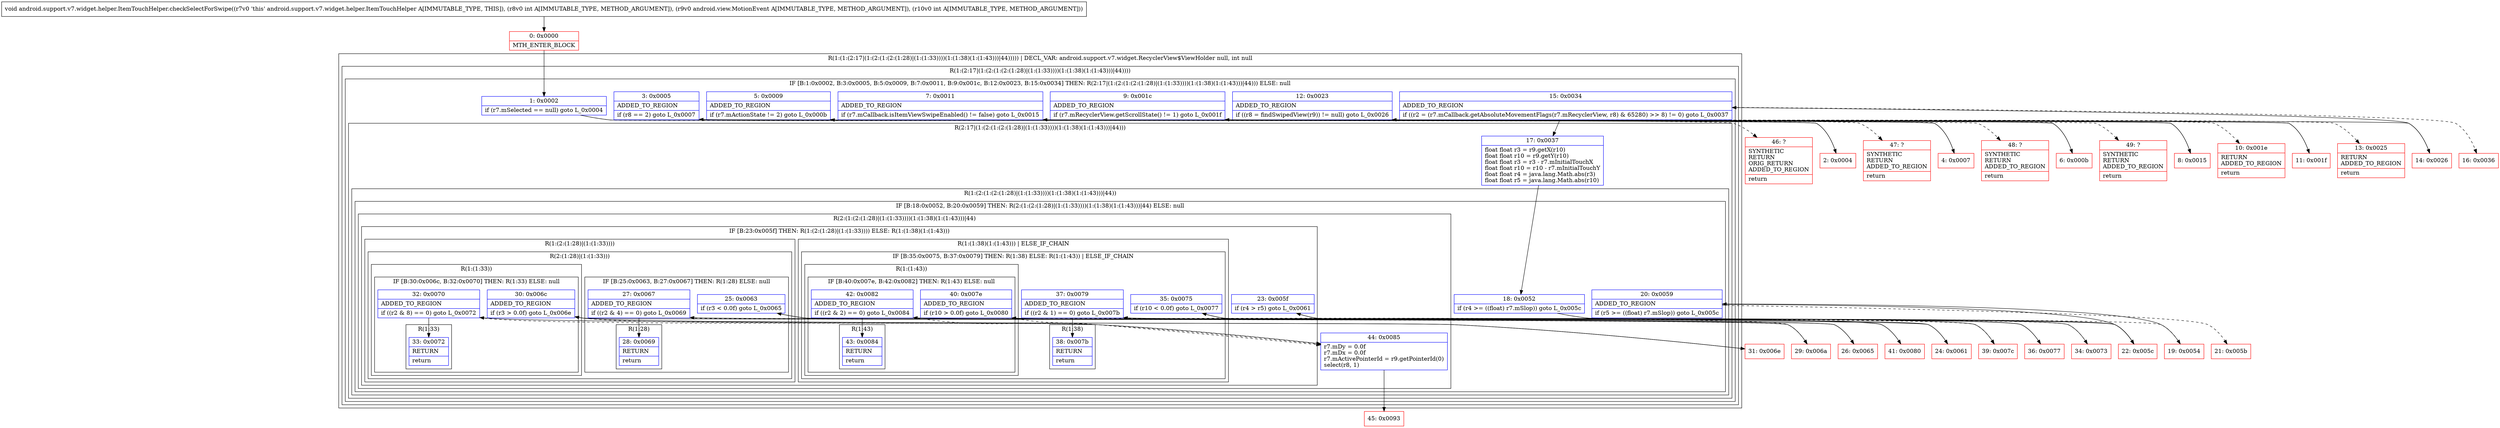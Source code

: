 digraph "CFG forandroid.support.v7.widget.helper.ItemTouchHelper.checkSelectForSwipe(ILandroid\/view\/MotionEvent;I)V" {
subgraph cluster_Region_1271335336 {
label = "R(1:(1:(2:17|(1:(2:(1:(2:(1:28)|(1:(1:33))))(1:(1:38)(1:(1:43)))|44))))) | DECL_VAR: android.support.v7.widget.RecyclerView$ViewHolder null, int null\l";
node [shape=record,color=blue];
subgraph cluster_Region_1136074292 {
label = "R(1:(2:17|(1:(2:(1:(2:(1:28)|(1:(1:33))))(1:(1:38)(1:(1:43)))|44))))";
node [shape=record,color=blue];
subgraph cluster_IfRegion_432840126 {
label = "IF [B:1:0x0002, B:3:0x0005, B:5:0x0009, B:7:0x0011, B:9:0x001c, B:12:0x0023, B:15:0x0034] THEN: R(2:17|(1:(2:(1:(2:(1:28)|(1:(1:33))))(1:(1:38)(1:(1:43)))|44))) ELSE: null";
node [shape=record,color=blue];
Node_1 [shape=record,label="{1\:\ 0x0002|if (r7.mSelected == null) goto L_0x0004\l}"];
Node_3 [shape=record,label="{3\:\ 0x0005|ADDED_TO_REGION\l|if (r8 == 2) goto L_0x0007\l}"];
Node_5 [shape=record,label="{5\:\ 0x0009|ADDED_TO_REGION\l|if (r7.mActionState != 2) goto L_0x000b\l}"];
Node_7 [shape=record,label="{7\:\ 0x0011|ADDED_TO_REGION\l|if (r7.mCallback.isItemViewSwipeEnabled() != false) goto L_0x0015\l}"];
Node_9 [shape=record,label="{9\:\ 0x001c|ADDED_TO_REGION\l|if (r7.mRecyclerView.getScrollState() != 1) goto L_0x001f\l}"];
Node_12 [shape=record,label="{12\:\ 0x0023|ADDED_TO_REGION\l|if ((r8 = findSwipedView(r9)) != null) goto L_0x0026\l}"];
Node_15 [shape=record,label="{15\:\ 0x0034|ADDED_TO_REGION\l|if ((r2 = (r7.mCallback.getAbsoluteMovementFlags(r7.mRecyclerView, r8) & 65280) \>\> 8) != 0) goto L_0x0037\l}"];
subgraph cluster_Region_611772550 {
label = "R(2:17|(1:(2:(1:(2:(1:28)|(1:(1:33))))(1:(1:38)(1:(1:43)))|44)))";
node [shape=record,color=blue];
Node_17 [shape=record,label="{17\:\ 0x0037|float float r3 = r9.getX(r10)\lfloat float r10 = r9.getY(r10)\lfloat float r3 = r3 \- r7.mInitialTouchX\lfloat float r10 = r10 \- r7.mInitialTouchY\lfloat float r4 = java.lang.Math.abs(r3)\lfloat float r5 = java.lang.Math.abs(r10)\l}"];
subgraph cluster_Region_1652470556 {
label = "R(1:(2:(1:(2:(1:28)|(1:(1:33))))(1:(1:38)(1:(1:43)))|44))";
node [shape=record,color=blue];
subgraph cluster_IfRegion_1944143040 {
label = "IF [B:18:0x0052, B:20:0x0059] THEN: R(2:(1:(2:(1:28)|(1:(1:33))))(1:(1:38)(1:(1:43)))|44) ELSE: null";
node [shape=record,color=blue];
Node_18 [shape=record,label="{18\:\ 0x0052|if (r4 \>= ((float) r7.mSlop)) goto L_0x005c\l}"];
Node_20 [shape=record,label="{20\:\ 0x0059|ADDED_TO_REGION\l|if (r5 \>= ((float) r7.mSlop)) goto L_0x005c\l}"];
subgraph cluster_Region_285703346 {
label = "R(2:(1:(2:(1:28)|(1:(1:33))))(1:(1:38)(1:(1:43)))|44)";
node [shape=record,color=blue];
subgraph cluster_IfRegion_897292567 {
label = "IF [B:23:0x005f] THEN: R(1:(2:(1:28)|(1:(1:33)))) ELSE: R(1:(1:38)(1:(1:43)))";
node [shape=record,color=blue];
Node_23 [shape=record,label="{23\:\ 0x005f|if (r4 \> r5) goto L_0x0061\l}"];
subgraph cluster_Region_1782224408 {
label = "R(1:(2:(1:28)|(1:(1:33))))";
node [shape=record,color=blue];
subgraph cluster_Region_401000332 {
label = "R(2:(1:28)|(1:(1:33)))";
node [shape=record,color=blue];
subgraph cluster_IfRegion_1835135656 {
label = "IF [B:25:0x0063, B:27:0x0067] THEN: R(1:28) ELSE: null";
node [shape=record,color=blue];
Node_25 [shape=record,label="{25\:\ 0x0063|if (r3 \< 0.0f) goto L_0x0065\l}"];
Node_27 [shape=record,label="{27\:\ 0x0067|ADDED_TO_REGION\l|if ((r2 & 4) == 0) goto L_0x0069\l}"];
subgraph cluster_Region_9924671 {
label = "R(1:28)";
node [shape=record,color=blue];
Node_28 [shape=record,label="{28\:\ 0x0069|RETURN\l|return\l}"];
}
}
subgraph cluster_Region_719285875 {
label = "R(1:(1:33))";
node [shape=record,color=blue];
subgraph cluster_IfRegion_1797631780 {
label = "IF [B:30:0x006c, B:32:0x0070] THEN: R(1:33) ELSE: null";
node [shape=record,color=blue];
Node_30 [shape=record,label="{30\:\ 0x006c|ADDED_TO_REGION\l|if (r3 \> 0.0f) goto L_0x006e\l}"];
Node_32 [shape=record,label="{32\:\ 0x0070|ADDED_TO_REGION\l|if ((r2 & 8) == 0) goto L_0x0072\l}"];
subgraph cluster_Region_342603622 {
label = "R(1:33)";
node [shape=record,color=blue];
Node_33 [shape=record,label="{33\:\ 0x0072|RETURN\l|return\l}"];
}
}
}
}
}
subgraph cluster_Region_898681024 {
label = "R(1:(1:38)(1:(1:43))) | ELSE_IF_CHAIN\l";
node [shape=record,color=blue];
subgraph cluster_IfRegion_47643376 {
label = "IF [B:35:0x0075, B:37:0x0079] THEN: R(1:38) ELSE: R(1:(1:43)) | ELSE_IF_CHAIN\l";
node [shape=record,color=blue];
Node_35 [shape=record,label="{35\:\ 0x0075|if (r10 \< 0.0f) goto L_0x0077\l}"];
Node_37 [shape=record,label="{37\:\ 0x0079|ADDED_TO_REGION\l|if ((r2 & 1) == 0) goto L_0x007b\l}"];
subgraph cluster_Region_247288005 {
label = "R(1:38)";
node [shape=record,color=blue];
Node_38 [shape=record,label="{38\:\ 0x007b|RETURN\l|return\l}"];
}
subgraph cluster_Region_1606421399 {
label = "R(1:(1:43))";
node [shape=record,color=blue];
subgraph cluster_IfRegion_293011700 {
label = "IF [B:40:0x007e, B:42:0x0082] THEN: R(1:43) ELSE: null";
node [shape=record,color=blue];
Node_40 [shape=record,label="{40\:\ 0x007e|ADDED_TO_REGION\l|if (r10 \> 0.0f) goto L_0x0080\l}"];
Node_42 [shape=record,label="{42\:\ 0x0082|ADDED_TO_REGION\l|if ((r2 & 2) == 0) goto L_0x0084\l}"];
subgraph cluster_Region_374949774 {
label = "R(1:43)";
node [shape=record,color=blue];
Node_43 [shape=record,label="{43\:\ 0x0084|RETURN\l|return\l}"];
}
}
}
}
}
}
Node_44 [shape=record,label="{44\:\ 0x0085|r7.mDy = 0.0f\lr7.mDx = 0.0f\lr7.mActivePointerId = r9.getPointerId(0)\lselect(r8, 1)\l}"];
}
}
}
}
}
}
}
Node_0 [shape=record,color=red,label="{0\:\ 0x0000|MTH_ENTER_BLOCK\l}"];
Node_2 [shape=record,color=red,label="{2\:\ 0x0004}"];
Node_4 [shape=record,color=red,label="{4\:\ 0x0007}"];
Node_6 [shape=record,color=red,label="{6\:\ 0x000b}"];
Node_8 [shape=record,color=red,label="{8\:\ 0x0015}"];
Node_10 [shape=record,color=red,label="{10\:\ 0x001e|RETURN\lADDED_TO_REGION\l|return\l}"];
Node_11 [shape=record,color=red,label="{11\:\ 0x001f}"];
Node_13 [shape=record,color=red,label="{13\:\ 0x0025|RETURN\lADDED_TO_REGION\l|return\l}"];
Node_14 [shape=record,color=red,label="{14\:\ 0x0026}"];
Node_16 [shape=record,color=red,label="{16\:\ 0x0036}"];
Node_19 [shape=record,color=red,label="{19\:\ 0x0054}"];
Node_21 [shape=record,color=red,label="{21\:\ 0x005b}"];
Node_22 [shape=record,color=red,label="{22\:\ 0x005c}"];
Node_24 [shape=record,color=red,label="{24\:\ 0x0061}"];
Node_26 [shape=record,color=red,label="{26\:\ 0x0065}"];
Node_29 [shape=record,color=red,label="{29\:\ 0x006a}"];
Node_31 [shape=record,color=red,label="{31\:\ 0x006e}"];
Node_34 [shape=record,color=red,label="{34\:\ 0x0073}"];
Node_36 [shape=record,color=red,label="{36\:\ 0x0077}"];
Node_39 [shape=record,color=red,label="{39\:\ 0x007c}"];
Node_41 [shape=record,color=red,label="{41\:\ 0x0080}"];
Node_45 [shape=record,color=red,label="{45\:\ 0x0093}"];
Node_46 [shape=record,color=red,label="{46\:\ ?|SYNTHETIC\lRETURN\lORIG_RETURN\lADDED_TO_REGION\l|return\l}"];
Node_47 [shape=record,color=red,label="{47\:\ ?|SYNTHETIC\lRETURN\lADDED_TO_REGION\l|return\l}"];
Node_48 [shape=record,color=red,label="{48\:\ ?|SYNTHETIC\lRETURN\lADDED_TO_REGION\l|return\l}"];
Node_49 [shape=record,color=red,label="{49\:\ ?|SYNTHETIC\lRETURN\lADDED_TO_REGION\l|return\l}"];
MethodNode[shape=record,label="{void android.support.v7.widget.helper.ItemTouchHelper.checkSelectForSwipe((r7v0 'this' android.support.v7.widget.helper.ItemTouchHelper A[IMMUTABLE_TYPE, THIS]), (r8v0 int A[IMMUTABLE_TYPE, METHOD_ARGUMENT]), (r9v0 android.view.MotionEvent A[IMMUTABLE_TYPE, METHOD_ARGUMENT]), (r10v0 int A[IMMUTABLE_TYPE, METHOD_ARGUMENT])) }"];
MethodNode -> Node_0;
Node_1 -> Node_2;
Node_1 -> Node_46[style=dashed];
Node_3 -> Node_4;
Node_3 -> Node_47[style=dashed];
Node_5 -> Node_6;
Node_5 -> Node_48[style=dashed];
Node_7 -> Node_8;
Node_7 -> Node_49[style=dashed];
Node_9 -> Node_10[style=dashed];
Node_9 -> Node_11;
Node_12 -> Node_13[style=dashed];
Node_12 -> Node_14;
Node_15 -> Node_16[style=dashed];
Node_15 -> Node_17;
Node_17 -> Node_18;
Node_18 -> Node_19[style=dashed];
Node_18 -> Node_22;
Node_20 -> Node_21[style=dashed];
Node_20 -> Node_22;
Node_23 -> Node_24;
Node_23 -> Node_34[style=dashed];
Node_25 -> Node_26;
Node_25 -> Node_29[style=dashed];
Node_27 -> Node_28;
Node_27 -> Node_29[style=dashed];
Node_30 -> Node_31;
Node_30 -> Node_44[style=dashed];
Node_32 -> Node_33;
Node_32 -> Node_44[style=dashed];
Node_35 -> Node_36;
Node_35 -> Node_39[style=dashed];
Node_37 -> Node_38;
Node_37 -> Node_39[style=dashed];
Node_40 -> Node_41;
Node_40 -> Node_44[style=dashed];
Node_42 -> Node_43;
Node_42 -> Node_44[style=dashed];
Node_44 -> Node_45;
Node_0 -> Node_1;
Node_2 -> Node_3;
Node_4 -> Node_5;
Node_6 -> Node_7;
Node_8 -> Node_9;
Node_11 -> Node_12;
Node_14 -> Node_15;
Node_19 -> Node_20;
Node_22 -> Node_23;
Node_24 -> Node_25;
Node_26 -> Node_27;
Node_29 -> Node_30;
Node_31 -> Node_32;
Node_34 -> Node_35;
Node_36 -> Node_37;
Node_39 -> Node_40;
Node_41 -> Node_42;
}

